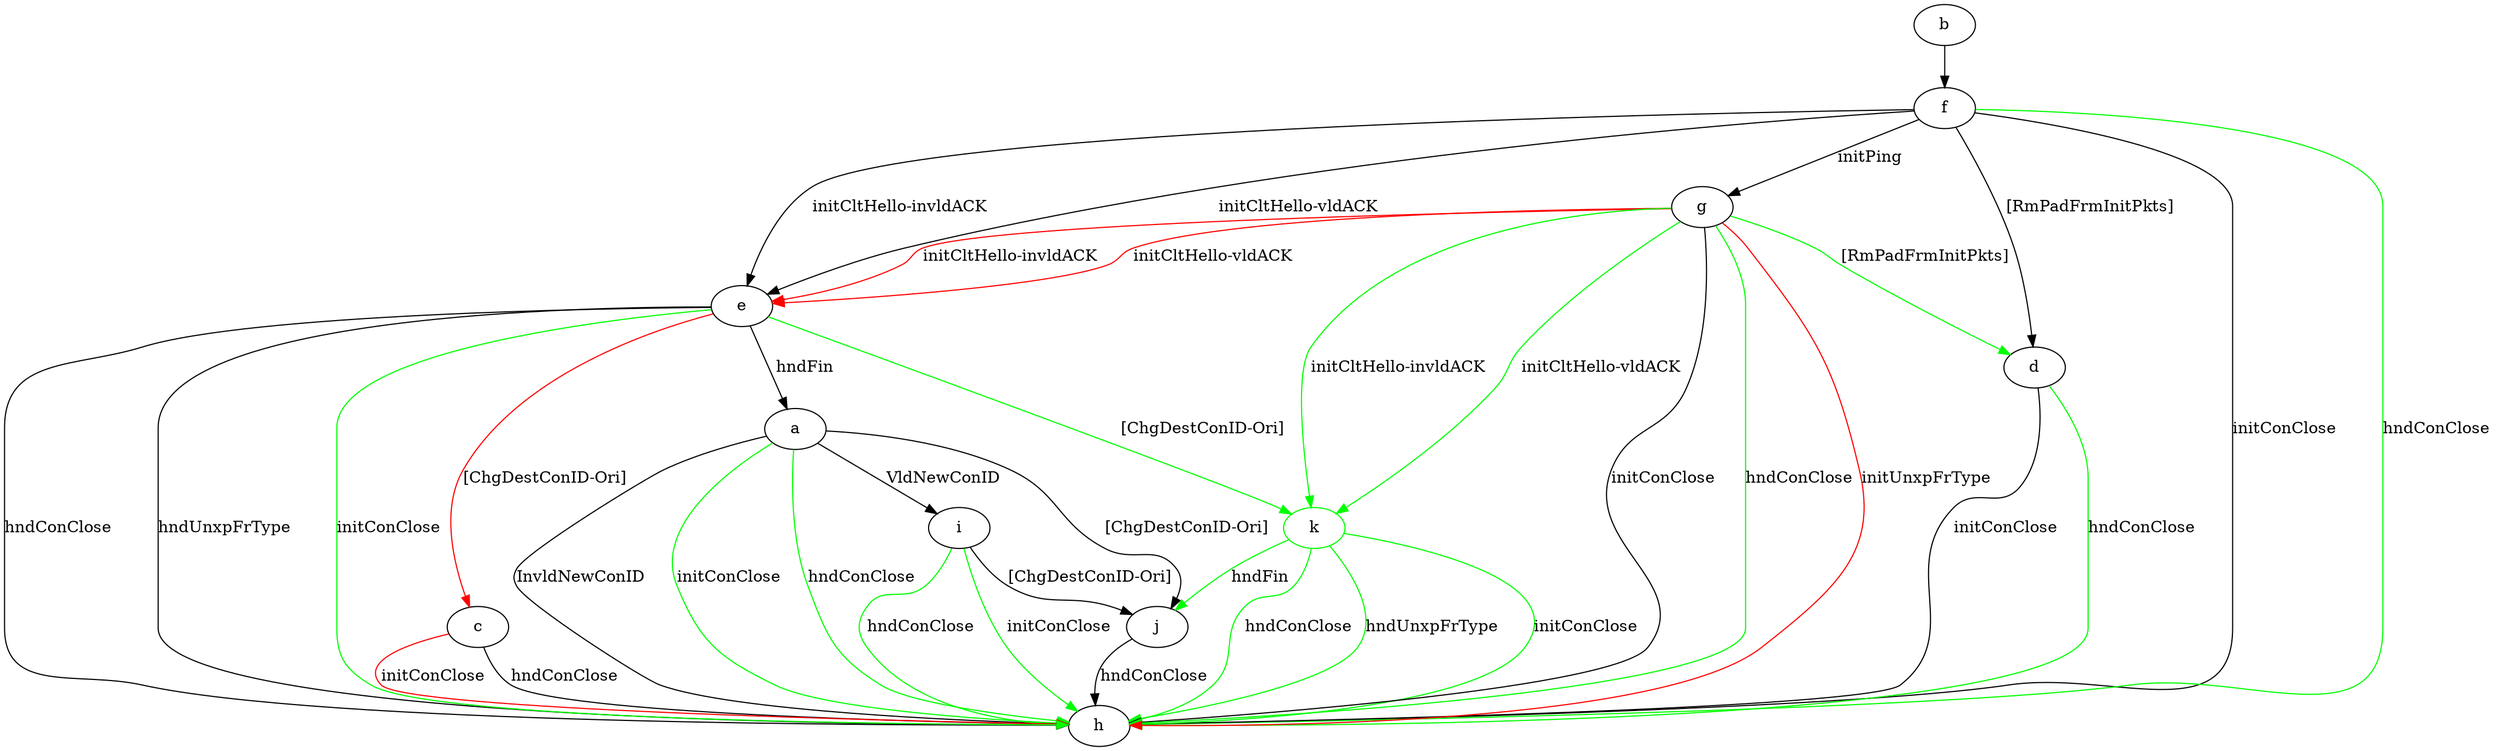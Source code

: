 digraph "" {
	a -> h	[key=0,
		label="InvldNewConID "];
	a -> h	[key=1,
		color=green,
		label="initConClose "];
	a -> h	[key=2,
		color=green,
		label="hndConClose "];
	a -> i	[key=0,
		label="VldNewConID "];
	a -> j	[key=0,
		label="[ChgDestConID-Ori] "];
	b -> f	[key=0];
	c -> h	[key=0,
		label="hndConClose "];
	c -> h	[key=1,
		color=red,
		label="initConClose "];
	d -> h	[key=0,
		label="initConClose "];
	d -> h	[key=1,
		color=green,
		label="hndConClose "];
	e -> a	[key=0,
		label="hndFin "];
	e -> c	[key=0,
		color=red,
		label="[ChgDestConID-Ori] "];
	e -> h	[key=0,
		label="hndConClose "];
	e -> h	[key=1,
		label="hndUnxpFrType "];
	e -> h	[key=2,
		color=green,
		label="initConClose "];
	k	[color=green];
	e -> k	[key=0,
		color=green,
		label="[ChgDestConID-Ori] "];
	f -> d	[key=0,
		label="[RmPadFrmInitPkts] "];
	f -> e	[key=0,
		label="initCltHello-vldACK "];
	f -> e	[key=1,
		label="initCltHello-invldACK "];
	f -> g	[key=0,
		label="initPing "];
	f -> h	[key=0,
		label="initConClose "];
	f -> h	[key=1,
		color=green,
		label="hndConClose "];
	g -> d	[key=0,
		color=green,
		label="[RmPadFrmInitPkts] "];
	g -> e	[key=0,
		color=red,
		label="initCltHello-vldACK "];
	g -> e	[key=1,
		color=red,
		label="initCltHello-invldACK "];
	g -> h	[key=0,
		label="initConClose "];
	g -> h	[key=1,
		color=green,
		label="hndConClose "];
	g -> h	[key=2,
		color=red,
		label="initUnxpFrType "];
	g -> k	[key=0,
		color=green,
		label="initCltHello-vldACK "];
	g -> k	[key=1,
		color=green,
		label="initCltHello-invldACK "];
	i -> h	[key=0,
		color=green,
		label="initConClose "];
	i -> h	[key=1,
		color=green,
		label="hndConClose "];
	i -> j	[key=0,
		label="[ChgDestConID-Ori] "];
	j -> h	[key=0,
		label="hndConClose "];
	k -> h	[key=0,
		color=green,
		label="initConClose "];
	k -> h	[key=1,
		color=green,
		label="hndConClose "];
	k -> h	[key=2,
		color=green,
		label="hndUnxpFrType "];
	k -> j	[key=0,
		color=green,
		label="hndFin "];
}
